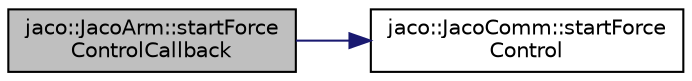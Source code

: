 digraph "jaco::JacoArm::startForceControlCallback"
{
  edge [fontname="Helvetica",fontsize="10",labelfontname="Helvetica",labelfontsize="10"];
  node [fontname="Helvetica",fontsize="10",shape=record];
  rankdir="LR";
  Node1 [label="jaco::JacoArm::startForce\lControlCallback",height=0.2,width=0.4,color="black", fillcolor="grey75", style="filled", fontcolor="black"];
  Node1 -> Node2 [color="midnightblue",fontsize="10",style="solid"];
  Node2 [label="jaco::JacoComm::startForce\lControl",height=0.2,width=0.4,color="black", fillcolor="white", style="filled",URL="$classjaco_1_1_jaco_comm.html#a00e5493dfbdcaab6c1a9bd388d3b839d",tooltip="Start cartesian force control. "];
}
